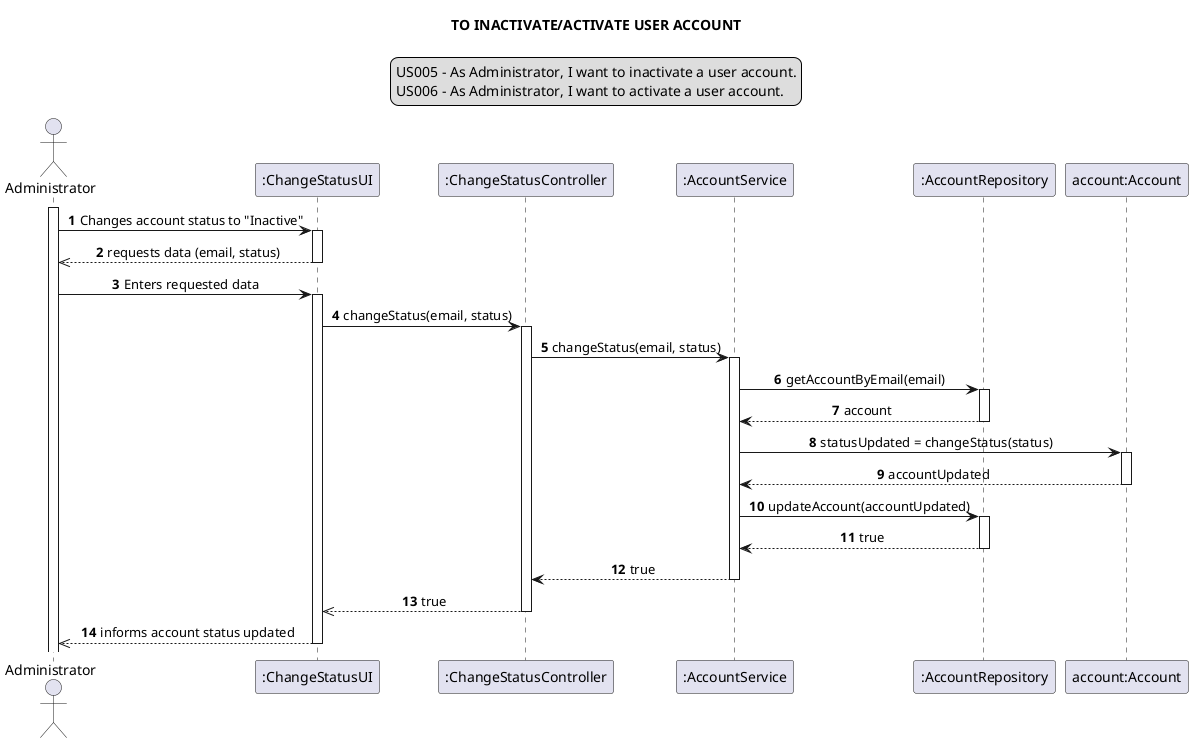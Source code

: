 @startuml
legend top
US005 - As Administrator, I want to inactivate a user account.
US006 - As Administrator, I want to activate a user account.
end legend
skinparam sequenceMessageAlign center
title TO INACTIVATE/ACTIVATE USER ACCOUNT
autonumber
actor "Administrator" as administrator
participant ":ChangeStatusUI" as ui
participant ":ChangeStatusController" as controller

participant ":AccountService" as service
participant ":AccountRepository" as repository
participant "account:Account" as account

activate administrator

administrator -> ui : Changes account status to "Inactive"
activate ui
ui -->> administrator: requests data (email, status)
deactivate ui
administrator -> ui: Enters requested data
activate ui
ui -> controller: changeStatus(email, status)
activate controller
controller -> service: changeStatus(email, status)
activate service
service-> repository: getAccountByEmail(email)
activate repository
repository --> service: account
deactivate repository
service -> account: statusUpdated = changeStatus(status)
activate account
service <-- account: accountUpdated
deactivate account

service -> repository: updateAccount(accountUpdated)
activate repository
repository --> service: true

deactivate repository
service --> controller: true
deactivate service
controller -->> ui: true
deactivate controller
ui -->> administrator: informs account status updated
deactivate ui

@enduml

